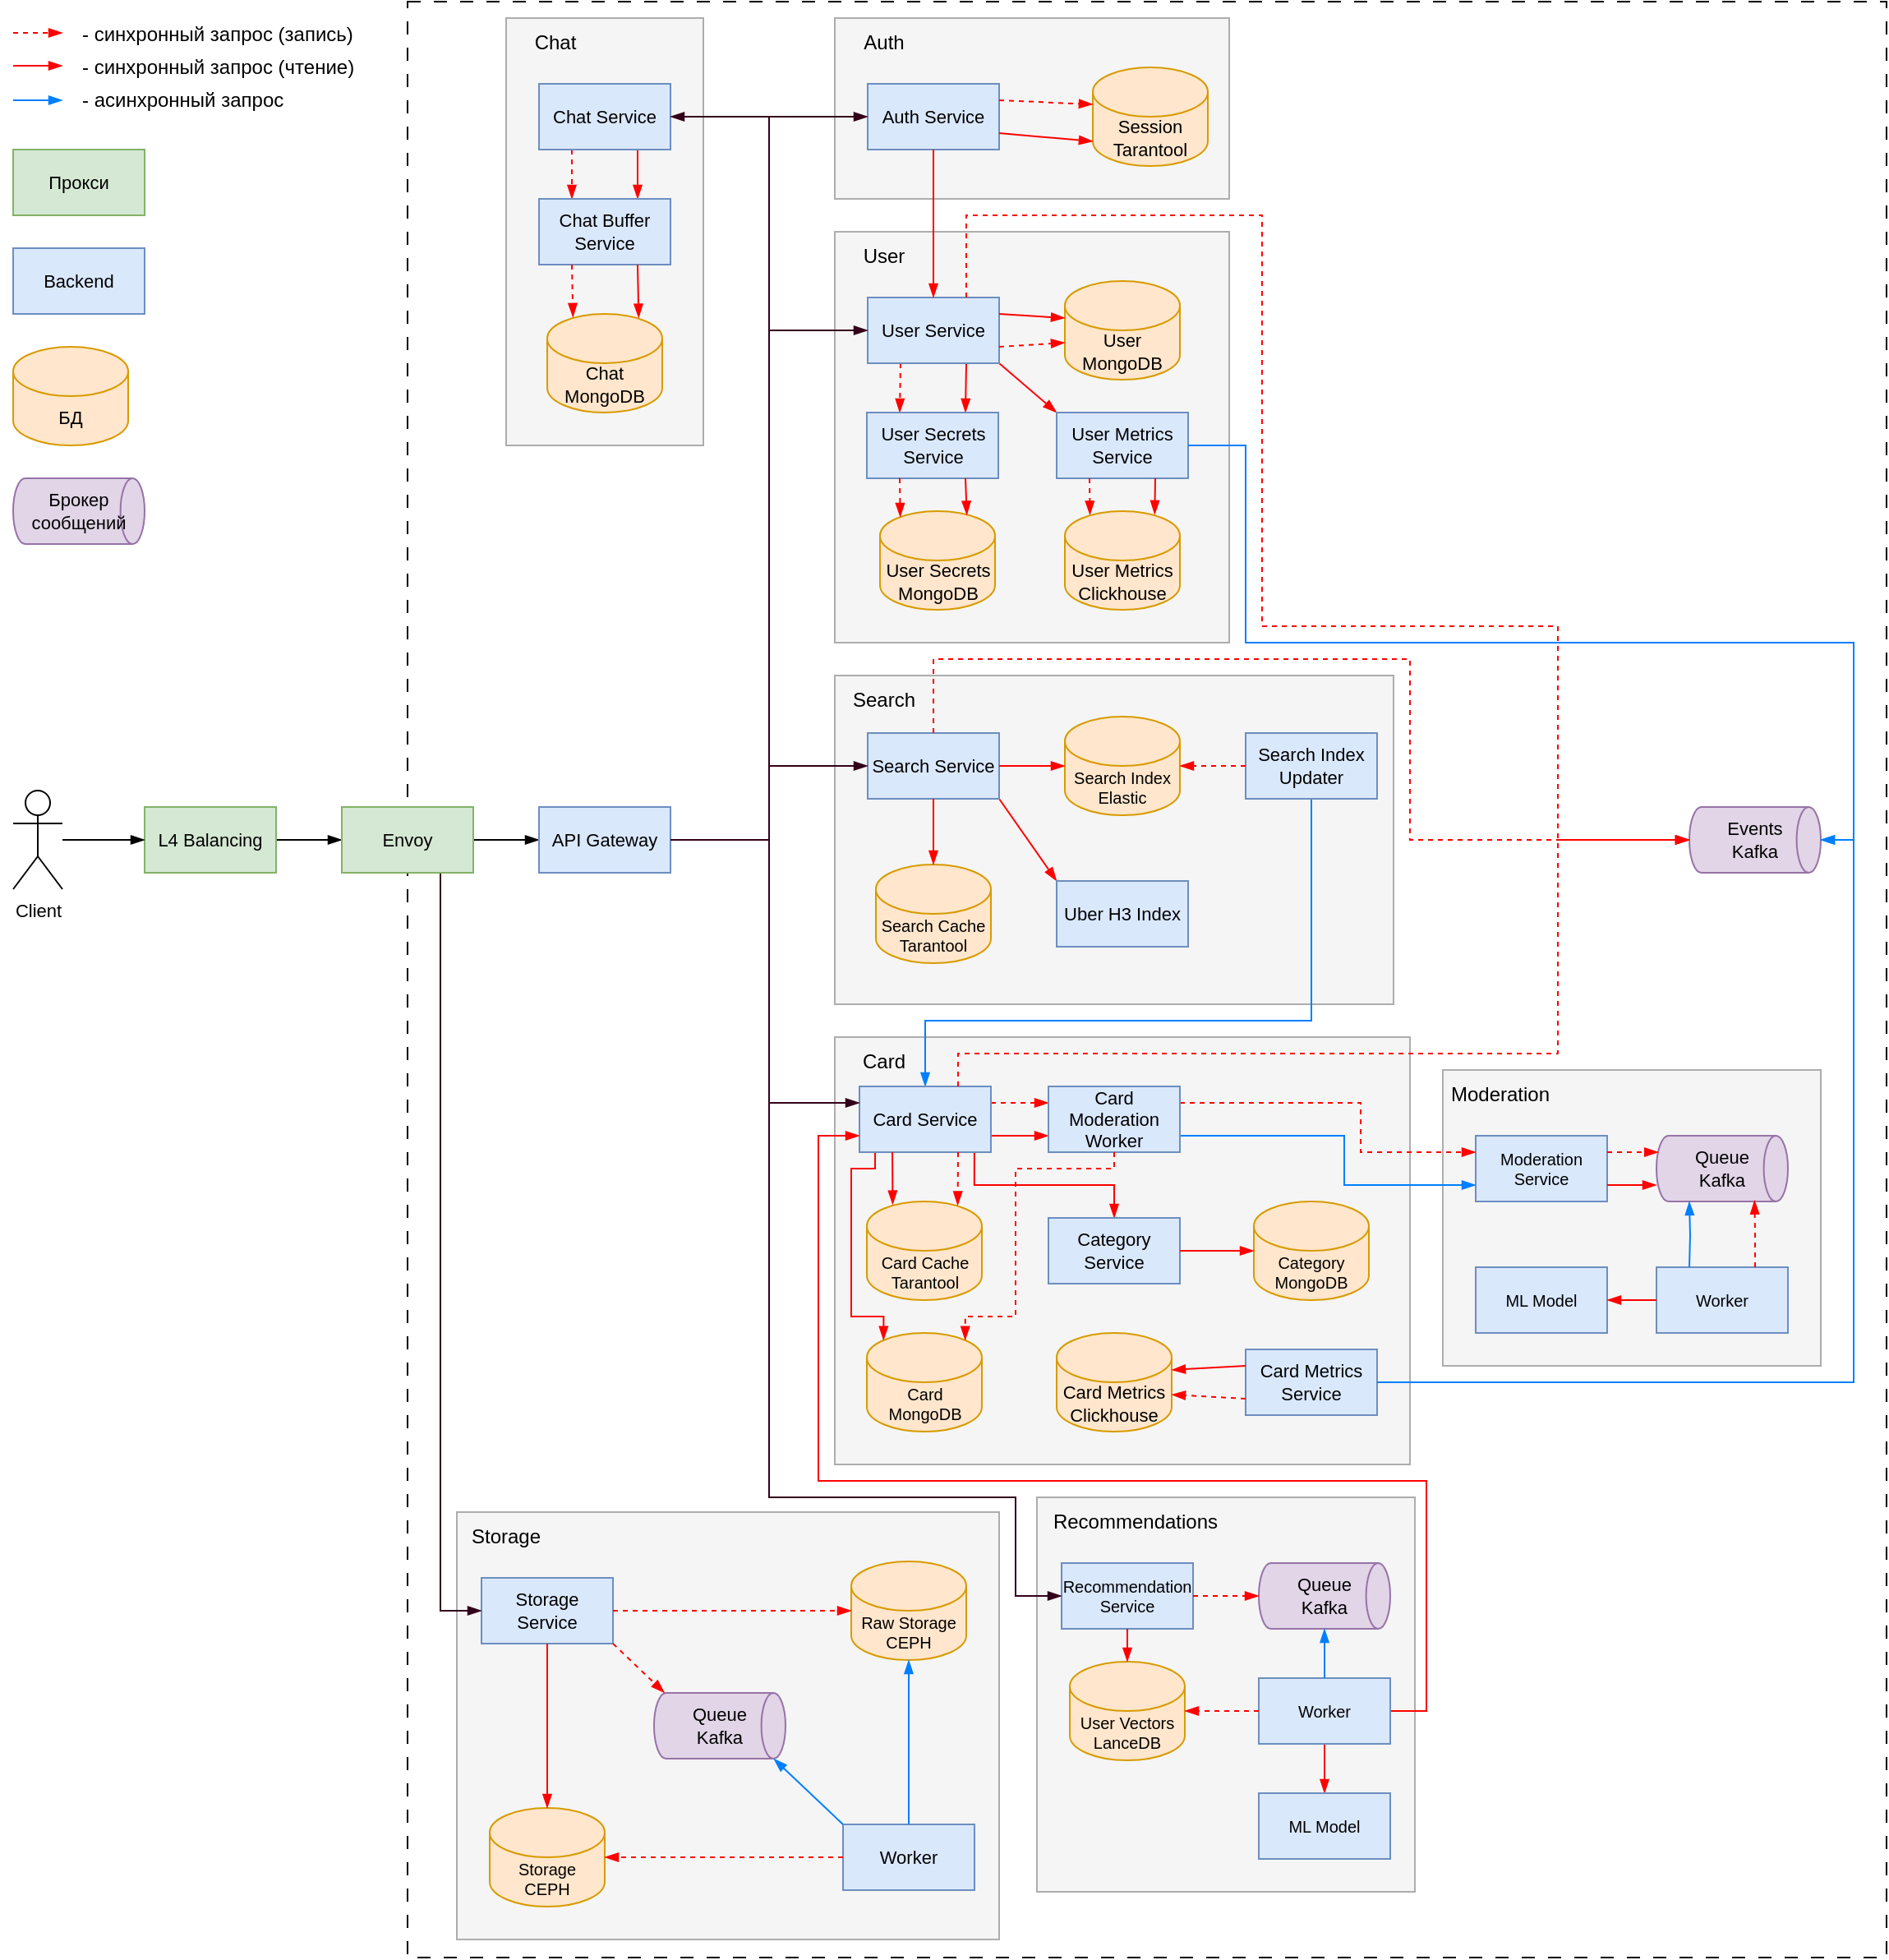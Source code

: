 <mxfile version="26.2.12">
  <diagram name="Page-1" id="VwNy3HDY6yALP9Ne_jM8">
    <mxGraphModel dx="2128" dy="1621" grid="0" gridSize="10" guides="1" tooltips="1" connect="1" arrows="1" fold="1" page="0" pageScale="1" pageWidth="827" pageHeight="1169" math="0" shadow="0">
      <root>
        <mxCell id="0" />
        <mxCell id="1" parent="0" />
        <mxCell id="bP8o2C8aqSpeo2GYNB18-254" value="" style="rounded=0;whiteSpace=wrap;html=1;fillColor=none;dashed=1;dashPattern=8 8;movable=0;resizable=0;rotatable=0;deletable=0;editable=0;locked=1;connectable=0;" vertex="1" parent="1">
          <mxGeometry x="340" y="-10" width="900" height="1190" as="geometry" />
        </mxCell>
        <mxCell id="bP8o2C8aqSpeo2GYNB18-12" style="edgeStyle=orthogonalEdgeStyle;rounded=0;orthogonalLoop=1;jettySize=auto;html=1;exitX=1;exitY=0.5;exitDx=0;exitDy=0;entryX=0;entryY=0.5;entryDx=0;entryDy=0;endArrow=blockThin;endFill=1;" edge="1" parent="1" source="bP8o2C8aqSpeo2GYNB18-3" target="bP8o2C8aqSpeo2GYNB18-4">
          <mxGeometry relative="1" as="geometry" />
        </mxCell>
        <mxCell id="bP8o2C8aqSpeo2GYNB18-3" value="L4 Balancing" style="rounded=0;whiteSpace=wrap;html=1;fillColor=#d5e8d4;strokeColor=#82b366;fontSize=11;" vertex="1" parent="1">
          <mxGeometry x="180" y="480" width="80" height="40" as="geometry" />
        </mxCell>
        <mxCell id="bP8o2C8aqSpeo2GYNB18-13" style="edgeStyle=orthogonalEdgeStyle;rounded=0;orthogonalLoop=1;jettySize=auto;html=1;exitX=1;exitY=0.5;exitDx=0;exitDy=0;entryX=0;entryY=0.5;entryDx=0;entryDy=0;endArrow=blockThin;endFill=1;" edge="1" parent="1" source="bP8o2C8aqSpeo2GYNB18-4" target="bP8o2C8aqSpeo2GYNB18-8">
          <mxGeometry relative="1" as="geometry" />
        </mxCell>
        <mxCell id="bP8o2C8aqSpeo2GYNB18-8" value="API Gateway" style="rounded=0;whiteSpace=wrap;html=1;fillColor=#dae8fc;strokeColor=#6c8ebf;fontSize=11;" vertex="1" parent="1">
          <mxGeometry x="420" y="480" width="80" height="40" as="geometry" />
        </mxCell>
        <mxCell id="bP8o2C8aqSpeo2GYNB18-10" value="" style="edgeStyle=orthogonalEdgeStyle;rounded=0;orthogonalLoop=1;jettySize=auto;html=1;endArrow=blockThin;endFill=1;" edge="1" parent="1" source="bP8o2C8aqSpeo2GYNB18-9" target="bP8o2C8aqSpeo2GYNB18-3">
          <mxGeometry relative="1" as="geometry" />
        </mxCell>
        <mxCell id="bP8o2C8aqSpeo2GYNB18-9" value="Client" style="shape=umlActor;verticalLabelPosition=bottom;verticalAlign=top;html=1;outlineConnect=0;fontSize=11;" vertex="1" parent="1">
          <mxGeometry x="100" y="470" width="30" height="60" as="geometry" />
        </mxCell>
        <mxCell id="bP8o2C8aqSpeo2GYNB18-19" value="Прокси" style="rounded=0;whiteSpace=wrap;html=1;fontSize=11;fillColor=#d5e8d4;strokeColor=#82b366;" vertex="1" parent="1">
          <mxGeometry x="100" y="80" width="80" height="40" as="geometry" />
        </mxCell>
        <mxCell id="bP8o2C8aqSpeo2GYNB18-20" value="Backend" style="rounded=0;whiteSpace=wrap;html=1;fontSize=11;fillColor=#dae8fc;strokeColor=#6c8ebf;" vertex="1" parent="1">
          <mxGeometry x="100" y="140" width="80" height="40" as="geometry" />
        </mxCell>
        <mxCell id="bP8o2C8aqSpeo2GYNB18-24" value="БД" style="shape=cylinder3;whiteSpace=wrap;html=1;boundedLbl=1;backgroundOutline=1;size=15;fillColor=#ffe6cc;strokeColor=#d79b00;fontSize=11;" vertex="1" parent="1">
          <mxGeometry x="100" y="200" width="70" height="60" as="geometry" />
        </mxCell>
        <mxCell id="bP8o2C8aqSpeo2GYNB18-26" value="Брокер сообщений" style="strokeWidth=1;html=1;shape=mxgraph.flowchart.direct_data;whiteSpace=wrap;fillColor=#e1d5e7;strokeColor=#9673a6;rotation=0;fontSize=11;" vertex="1" parent="1">
          <mxGeometry x="100" y="280" width="80" height="40" as="geometry" />
        </mxCell>
        <mxCell id="bP8o2C8aqSpeo2GYNB18-27" value="" style="endArrow=blockThin;html=1;rounded=0;strokeColor=#FF0000;endFill=1;" edge="1" parent="1">
          <mxGeometry width="50" height="50" relative="1" as="geometry">
            <mxPoint x="100" y="29" as="sourcePoint" />
            <mxPoint x="130" y="29" as="targetPoint" />
          </mxGeometry>
        </mxCell>
        <mxCell id="bP8o2C8aqSpeo2GYNB18-28" value="" style="endArrow=blockThin;html=1;rounded=0;strokeColor=#007FFF;endFill=1;" edge="1" parent="1">
          <mxGeometry width="50" height="50" relative="1" as="geometry">
            <mxPoint x="100" y="50" as="sourcePoint" />
            <mxPoint x="130" y="50" as="targetPoint" />
          </mxGeometry>
        </mxCell>
        <mxCell id="bP8o2C8aqSpeo2GYNB18-29" value="- синхронный запрос (чтение)" style="text;html=1;align=left;verticalAlign=middle;whiteSpace=wrap;rounded=0;" vertex="1" parent="1">
          <mxGeometry x="140" y="20" width="180" height="20" as="geometry" />
        </mxCell>
        <mxCell id="bP8o2C8aqSpeo2GYNB18-30" value="- асинхронный запрос" style="text;html=1;align=left;verticalAlign=middle;whiteSpace=wrap;rounded=0;" vertex="1" parent="1">
          <mxGeometry x="140" y="40" width="130" height="20" as="geometry" />
        </mxCell>
        <mxCell id="bP8o2C8aqSpeo2GYNB18-31" value="" style="rounded=0;whiteSpace=wrap;html=1;fillColor=#f5f5f5;strokeColor=#ADADAD;fontColor=#333333;" vertex="1" parent="1">
          <mxGeometry x="723" y="900" width="230" height="240" as="geometry" />
        </mxCell>
        <mxCell id="bP8o2C8aqSpeo2GYNB18-32" value="Recommendations" style="text;html=1;align=center;verticalAlign=middle;whiteSpace=wrap;rounded=0;" vertex="1" parent="1">
          <mxGeometry x="723" y="900" width="120" height="30" as="geometry" />
        </mxCell>
        <mxCell id="bP8o2C8aqSpeo2GYNB18-34" value="" style="rounded=0;whiteSpace=wrap;html=1;fillColor=#f5f5f5;strokeColor=#ADADAD;fontColor=#333333;" vertex="1" parent="1">
          <mxGeometry x="600" y="400" width="340" height="200" as="geometry" />
        </mxCell>
        <mxCell id="bP8o2C8aqSpeo2GYNB18-35" value="Search" style="text;html=1;align=center;verticalAlign=middle;whiteSpace=wrap;rounded=0;" vertex="1" parent="1">
          <mxGeometry x="600" y="400" width="60" height="30" as="geometry" />
        </mxCell>
        <mxCell id="bP8o2C8aqSpeo2GYNB18-36" value="" style="rounded=0;whiteSpace=wrap;html=1;fillColor=#f5f5f5;strokeColor=#ADADAD;fontColor=#333333;" vertex="1" parent="1">
          <mxGeometry x="600" width="240" height="110" as="geometry" />
        </mxCell>
        <mxCell id="bP8o2C8aqSpeo2GYNB18-37" value="Auth" style="text;html=1;align=center;verticalAlign=middle;whiteSpace=wrap;rounded=0;" vertex="1" parent="1">
          <mxGeometry x="600" width="60" height="30" as="geometry" />
        </mxCell>
        <mxCell id="bP8o2C8aqSpeo2GYNB18-40" value="" style="rounded=0;whiteSpace=wrap;html=1;fillColor=#f5f5f5;strokeColor=#ADADAD;fontColor=#333333;" vertex="1" parent="1">
          <mxGeometry x="370" y="909" width="330" height="260" as="geometry" />
        </mxCell>
        <mxCell id="bP8o2C8aqSpeo2GYNB18-41" value="Storage" style="text;html=1;align=center;verticalAlign=middle;whiteSpace=wrap;rounded=0;" vertex="1" parent="1">
          <mxGeometry x="370" y="909" width="60" height="30" as="geometry" />
        </mxCell>
        <mxCell id="bP8o2C8aqSpeo2GYNB18-42" value="" style="rounded=0;whiteSpace=wrap;html=1;fillColor=#f5f5f5;strokeColor=#ADADAD;fontColor=#333333;" vertex="1" parent="1">
          <mxGeometry x="600" y="620" width="350" height="260" as="geometry" />
        </mxCell>
        <mxCell id="bP8o2C8aqSpeo2GYNB18-43" value="Card" style="text;html=1;align=center;verticalAlign=middle;whiteSpace=wrap;rounded=0;" vertex="1" parent="1">
          <mxGeometry x="600" y="620" width="60" height="30" as="geometry" />
        </mxCell>
        <mxCell id="bP8o2C8aqSpeo2GYNB18-44" value="" style="endArrow=blockThin;html=1;rounded=0;strokeColor=#FF0000;endFill=1;dashed=1;" edge="1" parent="1">
          <mxGeometry width="50" height="50" relative="1" as="geometry">
            <mxPoint x="100" y="9" as="sourcePoint" />
            <mxPoint x="130" y="9" as="targetPoint" />
          </mxGeometry>
        </mxCell>
        <mxCell id="bP8o2C8aqSpeo2GYNB18-45" value="- синхронный запрос (запись)" style="text;html=1;align=left;verticalAlign=middle;whiteSpace=wrap;rounded=0;" vertex="1" parent="1">
          <mxGeometry x="140" width="180" height="20" as="geometry" />
        </mxCell>
        <mxCell id="bP8o2C8aqSpeo2GYNB18-46" value="Auth Service" style="rounded=0;whiteSpace=wrap;html=1;fillColor=#dae8fc;strokeColor=#6c8ebf;fontSize=11;" vertex="1" parent="1">
          <mxGeometry x="620" y="40" width="80" height="40" as="geometry" />
        </mxCell>
        <mxCell id="bP8o2C8aqSpeo2GYNB18-47" value="Session&lt;div&gt;Tarantool&lt;/div&gt;" style="shape=cylinder3;whiteSpace=wrap;html=1;boundedLbl=1;backgroundOutline=1;size=15;fillColor=#ffe6cc;strokeColor=#d79b00;fontSize=11;" vertex="1" parent="1">
          <mxGeometry x="757" y="30" width="70" height="60" as="geometry" />
        </mxCell>
        <mxCell id="bP8o2C8aqSpeo2GYNB18-49" value="" style="endArrow=blockThin;html=1;rounded=0;strokeColor=#FF0000;endFill=1;dashed=1;exitX=1;exitY=0.25;exitDx=0;exitDy=0;entryX=0;entryY=0;entryDx=0;entryDy=22.5;entryPerimeter=0;" edge="1" parent="1" source="bP8o2C8aqSpeo2GYNB18-46" target="bP8o2C8aqSpeo2GYNB18-47">
          <mxGeometry width="50" height="50" relative="1" as="geometry">
            <mxPoint x="730" y="100.5" as="sourcePoint" />
            <mxPoint x="770" y="99.5" as="targetPoint" />
          </mxGeometry>
        </mxCell>
        <mxCell id="bP8o2C8aqSpeo2GYNB18-51" value="" style="endArrow=blockThin;html=1;rounded=0;strokeColor=#FF0000;endFill=1;entryX=0;entryY=1;entryDx=0;entryDy=-15;entryPerimeter=0;exitX=1;exitY=0.75;exitDx=0;exitDy=0;" edge="1" parent="1" source="bP8o2C8aqSpeo2GYNB18-46" target="bP8o2C8aqSpeo2GYNB18-47">
          <mxGeometry width="50" height="50" relative="1" as="geometry">
            <mxPoint x="700" y="68" as="sourcePoint" />
            <mxPoint x="770" y="70" as="targetPoint" />
          </mxGeometry>
        </mxCell>
        <mxCell id="bP8o2C8aqSpeo2GYNB18-55" value="Events&lt;div&gt;Kafka&lt;/div&gt;" style="strokeWidth=1;html=1;shape=mxgraph.flowchart.direct_data;whiteSpace=wrap;fillColor=#e1d5e7;strokeColor=#9673a6;rotation=0;fontSize=11;" vertex="1" parent="1">
          <mxGeometry x="1120" y="480" width="80" height="40" as="geometry" />
        </mxCell>
        <mxCell id="bP8o2C8aqSpeo2GYNB18-60" value="&lt;div&gt;Search Index&lt;/div&gt;Elastic" style="shape=cylinder3;whiteSpace=wrap;html=1;boundedLbl=1;backgroundOutline=1;size=15;fillColor=#ffe6cc;strokeColor=#d79b00;fontSize=10;" vertex="1" parent="1">
          <mxGeometry x="740" y="425" width="70" height="60" as="geometry" />
        </mxCell>
        <mxCell id="bP8o2C8aqSpeo2GYNB18-105" style="rounded=0;orthogonalLoop=1;jettySize=auto;html=1;exitX=1;exitY=1;exitDx=0;exitDy=0;entryX=0;entryY=0;entryDx=0;entryDy=0;endArrow=blockThin;endFill=1;strokeColor=#FF0000;" edge="1" parent="1" source="bP8o2C8aqSpeo2GYNB18-61" target="bP8o2C8aqSpeo2GYNB18-104">
          <mxGeometry relative="1" as="geometry" />
        </mxCell>
        <mxCell id="bP8o2C8aqSpeo2GYNB18-61" value="Search Service" style="rounded=0;whiteSpace=wrap;html=1;fillColor=#dae8fc;strokeColor=#6c8ebf;fontSize=11;glass=0;shadow=0;" vertex="1" parent="1">
          <mxGeometry x="620" y="435" width="80" height="40" as="geometry" />
        </mxCell>
        <mxCell id="bP8o2C8aqSpeo2GYNB18-77" value="Storage Service" style="rounded=0;whiteSpace=wrap;html=1;fontSize=11;fillColor=#dae8fc;strokeColor=#6c8ebf;" vertex="1" parent="1">
          <mxGeometry x="385" y="949" width="80" height="40" as="geometry" />
        </mxCell>
        <mxCell id="bP8o2C8aqSpeo2GYNB18-79" value="&lt;div&gt;Storage&lt;/div&gt;&lt;div&gt;CEPH&lt;/div&gt;" style="shape=cylinder3;whiteSpace=wrap;html=1;boundedLbl=1;backgroundOutline=1;size=15;fillColor=#ffe6cc;strokeColor=#d79b00;fontSize=10;" vertex="1" parent="1">
          <mxGeometry x="390" y="1089" width="70" height="60" as="geometry" />
        </mxCell>
        <mxCell id="bP8o2C8aqSpeo2GYNB18-80" value="Worker" style="rounded=0;whiteSpace=wrap;html=1;fontSize=11;fillColor=#dae8fc;strokeColor=#6c8ebf;" vertex="1" parent="1">
          <mxGeometry x="605" y="1099" width="80" height="40" as="geometry" />
        </mxCell>
        <mxCell id="bP8o2C8aqSpeo2GYNB18-81" value="&lt;div&gt;Raw&amp;nbsp;&lt;span style=&quot;background-color: transparent; color: light-dark(rgb(0, 0, 0), rgb(255, 255, 255));&quot;&gt;Storage&lt;/span&gt;&lt;/div&gt;&lt;div&gt;CEPH&lt;/div&gt;" style="shape=cylinder3;whiteSpace=wrap;html=1;boundedLbl=1;backgroundOutline=1;size=15;fillColor=#ffe6cc;strokeColor=#d79b00;fontSize=10;" vertex="1" parent="1">
          <mxGeometry x="610" y="939" width="70" height="60" as="geometry" />
        </mxCell>
        <mxCell id="bP8o2C8aqSpeo2GYNB18-82" value="Queue&lt;div&gt;Kafka&lt;/div&gt;" style="strokeWidth=1;html=1;shape=mxgraph.flowchart.direct_data;whiteSpace=wrap;fillColor=#e1d5e7;strokeColor=#9673a6;rotation=0;fontSize=11;" vertex="1" parent="1">
          <mxGeometry x="490" y="1019" width="80" height="40" as="geometry" />
        </mxCell>
        <mxCell id="bP8o2C8aqSpeo2GYNB18-83" value="" style="endArrow=blockThin;html=1;rounded=0;strokeColor=#FF0000;endFill=1;dashed=1;exitX=1;exitY=0.5;exitDx=0;exitDy=0;entryX=0;entryY=0.5;entryDx=0;entryDy=0;entryPerimeter=0;" edge="1" parent="1" source="bP8o2C8aqSpeo2GYNB18-77" target="bP8o2C8aqSpeo2GYNB18-81">
          <mxGeometry width="50" height="50" relative="1" as="geometry">
            <mxPoint x="460" y="774" as="sourcePoint" />
            <mxPoint x="465" y="808" as="targetPoint" />
          </mxGeometry>
        </mxCell>
        <mxCell id="bP8o2C8aqSpeo2GYNB18-84" value="" style="endArrow=blockThin;html=1;rounded=0;strokeColor=#FF0000;endFill=1;entryX=0.5;entryY=0;entryDx=0;entryDy=0;entryPerimeter=0;exitX=0.5;exitY=1;exitDx=0;exitDy=0;" edge="1" parent="1" source="bP8o2C8aqSpeo2GYNB18-77" target="bP8o2C8aqSpeo2GYNB18-79">
          <mxGeometry width="50" height="50" relative="1" as="geometry">
            <mxPoint x="420" y="774" as="sourcePoint" />
            <mxPoint x="415" y="808" as="targetPoint" />
          </mxGeometry>
        </mxCell>
        <mxCell id="bP8o2C8aqSpeo2GYNB18-89" value="" style="endArrow=blockThin;html=1;rounded=0;strokeColor=#FF0000;endFill=1;dashed=1;exitX=1;exitY=1;exitDx=0;exitDy=0;entryX=0.08;entryY=0;entryDx=0;entryDy=0;entryPerimeter=0;" edge="1" parent="1" source="bP8o2C8aqSpeo2GYNB18-77" target="bP8o2C8aqSpeo2GYNB18-82">
          <mxGeometry width="50" height="50" relative="1" as="geometry">
            <mxPoint x="475" y="979" as="sourcePoint" />
            <mxPoint x="532" y="979" as="targetPoint" />
          </mxGeometry>
        </mxCell>
        <mxCell id="bP8o2C8aqSpeo2GYNB18-92" style="edgeStyle=orthogonalEdgeStyle;rounded=0;orthogonalLoop=1;jettySize=auto;html=1;exitX=0.5;exitY=0;exitDx=0;exitDy=0;entryX=0.5;entryY=1;entryDx=0;entryDy=0;entryPerimeter=0;strokeColor=#007FFF;endArrow=blockThin;endFill=1;" edge="1" parent="1" source="bP8o2C8aqSpeo2GYNB18-80" target="bP8o2C8aqSpeo2GYNB18-81">
          <mxGeometry relative="1" as="geometry" />
        </mxCell>
        <mxCell id="bP8o2C8aqSpeo2GYNB18-93" style="rounded=0;orthogonalLoop=1;jettySize=auto;html=1;exitX=0;exitY=0;exitDx=0;exitDy=0;entryX=0.91;entryY=1;entryDx=0;entryDy=0;entryPerimeter=0;strokeColor=#007FFF;endArrow=blockThin;endFill=1;" edge="1" parent="1" source="bP8o2C8aqSpeo2GYNB18-80" target="bP8o2C8aqSpeo2GYNB18-82">
          <mxGeometry relative="1" as="geometry" />
        </mxCell>
        <mxCell id="bP8o2C8aqSpeo2GYNB18-94" style="edgeStyle=orthogonalEdgeStyle;rounded=0;orthogonalLoop=1;jettySize=auto;html=1;exitX=0;exitY=0.5;exitDx=0;exitDy=0;entryX=1;entryY=0.5;entryDx=0;entryDy=0;entryPerimeter=0;strokeColor=#FF0000;endArrow=blockThin;endFill=1;dashed=1;" edge="1" parent="1" source="bP8o2C8aqSpeo2GYNB18-80" target="bP8o2C8aqSpeo2GYNB18-79">
          <mxGeometry relative="1" as="geometry" />
        </mxCell>
        <mxCell id="bP8o2C8aqSpeo2GYNB18-95" value="&lt;div&gt;Search Cache&lt;/div&gt;&lt;div&gt;Tarantool&lt;/div&gt;" style="shape=cylinder3;whiteSpace=wrap;html=1;boundedLbl=1;backgroundOutline=1;size=15;fillColor=#ffe6cc;strokeColor=#d79b00;fontSize=10;" vertex="1" parent="1">
          <mxGeometry x="625" y="515" width="70" height="60" as="geometry" />
        </mxCell>
        <mxCell id="bP8o2C8aqSpeo2GYNB18-102" style="edgeStyle=orthogonalEdgeStyle;rounded=0;orthogonalLoop=1;jettySize=auto;html=1;exitX=0.5;exitY=1;exitDx=0;exitDy=0;entryX=0.5;entryY=0;entryDx=0;entryDy=0;strokeColor=#007FFF;endArrow=blockThin;endFill=1;flowAnimation=0;" edge="1" parent="1" source="bP8o2C8aqSpeo2GYNB18-96" target="bP8o2C8aqSpeo2GYNB18-101">
          <mxGeometry relative="1" as="geometry">
            <Array as="points">
              <mxPoint x="890" y="610" />
              <mxPoint x="655" y="610" />
            </Array>
          </mxGeometry>
        </mxCell>
        <mxCell id="bP8o2C8aqSpeo2GYNB18-96" value="Search&amp;nbsp;&lt;span style=&quot;background-color: transparent; color: light-dark(rgb(0, 0, 0), rgb(255, 255, 255));&quot;&gt;Index Updater&lt;/span&gt;" style="rounded=0;whiteSpace=wrap;html=1;fillColor=#dae8fc;strokeColor=#6c8ebf;fontSize=11;" vertex="1" parent="1">
          <mxGeometry x="850" y="435" width="80" height="40" as="geometry" />
        </mxCell>
        <mxCell id="bP8o2C8aqSpeo2GYNB18-98" value="" style="endArrow=blockThin;html=1;rounded=0;strokeColor=#FF0000;endFill=1;exitX=1;exitY=0.5;exitDx=0;exitDy=0;entryX=0;entryY=0.5;entryDx=0;entryDy=0;entryPerimeter=0;" edge="1" parent="1" source="bP8o2C8aqSpeo2GYNB18-61" target="bP8o2C8aqSpeo2GYNB18-60">
          <mxGeometry width="50" height="50" relative="1" as="geometry">
            <mxPoint x="710" y="260" as="sourcePoint" />
            <mxPoint x="750" y="259" as="targetPoint" />
          </mxGeometry>
        </mxCell>
        <mxCell id="bP8o2C8aqSpeo2GYNB18-99" value="" style="endArrow=blockThin;html=1;rounded=0;strokeColor=#FF0000;endFill=1;dashed=1;entryX=1;entryY=0.5;entryDx=0;entryDy=0;exitX=0;exitY=0.5;exitDx=0;exitDy=0;entryPerimeter=0;flowAnimation=0;shadow=0;" edge="1" parent="1" source="bP8o2C8aqSpeo2GYNB18-96" target="bP8o2C8aqSpeo2GYNB18-60">
          <mxGeometry width="50" height="50" relative="1" as="geometry">
            <mxPoint x="810" y="269" as="sourcePoint" />
            <mxPoint x="810" y="300" as="targetPoint" />
          </mxGeometry>
        </mxCell>
        <mxCell id="bP8o2C8aqSpeo2GYNB18-100" value="" style="endArrow=blockThin;html=1;rounded=0;strokeColor=#FF0000;endFill=1;exitX=0.5;exitY=1;exitDx=0;exitDy=0;entryX=0.5;entryY=0;entryDx=0;entryDy=0;entryPerimeter=0;" edge="1" parent="1" source="bP8o2C8aqSpeo2GYNB18-61" target="bP8o2C8aqSpeo2GYNB18-95">
          <mxGeometry width="50" height="50" relative="1" as="geometry">
            <mxPoint x="710" y="260" as="sourcePoint" />
            <mxPoint x="750" y="259" as="targetPoint" />
          </mxGeometry>
        </mxCell>
        <mxCell id="bP8o2C8aqSpeo2GYNB18-238" style="edgeStyle=orthogonalEdgeStyle;rounded=0;orthogonalLoop=1;jettySize=auto;html=1;exitX=0.874;exitY=1.01;exitDx=0;exitDy=0;entryX=0.5;entryY=0;entryDx=0;entryDy=0;endArrow=blockThin;endFill=1;strokeColor=#FF0000;exitPerimeter=0;" edge="1" parent="1" source="bP8o2C8aqSpeo2GYNB18-101" target="bP8o2C8aqSpeo2GYNB18-229">
          <mxGeometry relative="1" as="geometry">
            <Array as="points">
              <mxPoint x="685" y="710" />
              <mxPoint x="770" y="710" />
            </Array>
          </mxGeometry>
        </mxCell>
        <mxCell id="bP8o2C8aqSpeo2GYNB18-252" style="edgeStyle=orthogonalEdgeStyle;rounded=0;orthogonalLoop=1;jettySize=auto;html=1;exitX=1;exitY=0.75;exitDx=0;exitDy=0;entryX=0;entryY=0.75;entryDx=0;entryDy=0;endArrow=blockThin;endFill=1;strokeColor=#FF0000;" edge="1" parent="1" source="bP8o2C8aqSpeo2GYNB18-101" target="bP8o2C8aqSpeo2GYNB18-134">
          <mxGeometry relative="1" as="geometry" />
        </mxCell>
        <mxCell id="bP8o2C8aqSpeo2GYNB18-253" style="edgeStyle=orthogonalEdgeStyle;rounded=0;orthogonalLoop=1;jettySize=auto;html=1;exitX=1;exitY=0.25;exitDx=0;exitDy=0;entryX=0;entryY=0.25;entryDx=0;entryDy=0;endArrow=blockThin;endFill=1;strokeColor=#FF0000;dashed=1;" edge="1" parent="1" source="bP8o2C8aqSpeo2GYNB18-101" target="bP8o2C8aqSpeo2GYNB18-134">
          <mxGeometry relative="1" as="geometry" />
        </mxCell>
        <mxCell id="bP8o2C8aqSpeo2GYNB18-101" value="Card Service" style="rounded=0;whiteSpace=wrap;html=1;fillColor=#dae8fc;strokeColor=#6c8ebf;fontSize=11;" vertex="1" parent="1">
          <mxGeometry x="615" y="650" width="80" height="40" as="geometry" />
        </mxCell>
        <mxCell id="bP8o2C8aqSpeo2GYNB18-104" value="Uber H3 Index" style="rounded=0;whiteSpace=wrap;html=1;fillColor=#dae8fc;strokeColor=#6c8ebf;fontSize=11;" vertex="1" parent="1">
          <mxGeometry x="735" y="525" width="80" height="40" as="geometry" />
        </mxCell>
        <mxCell id="bP8o2C8aqSpeo2GYNB18-106" value="&lt;div&gt;Card&lt;/div&gt;&lt;div&gt;MongoDB&lt;/div&gt;" style="shape=cylinder3;whiteSpace=wrap;html=1;boundedLbl=1;backgroundOutline=1;size=15;fillColor=#ffe6cc;strokeColor=#d79b00;fontSize=10;" vertex="1" parent="1">
          <mxGeometry x="619.5" y="800" width="70" height="60" as="geometry" />
        </mxCell>
        <mxCell id="bP8o2C8aqSpeo2GYNB18-108" value="&lt;div&gt;Card Cache&lt;/div&gt;&lt;div&gt;Tarantool&lt;/div&gt;" style="shape=cylinder3;whiteSpace=wrap;html=1;boundedLbl=1;backgroundOutline=1;size=15;fillColor=#ffe6cc;strokeColor=#d79b00;fontSize=10;" vertex="1" parent="1">
          <mxGeometry x="619.5" y="720" width="70" height="60" as="geometry" />
        </mxCell>
        <mxCell id="bP8o2C8aqSpeo2GYNB18-115" value="" style="rounded=0;whiteSpace=wrap;html=1;fillColor=#f5f5f5;strokeColor=#ADADAD;fontColor=#333333;" vertex="1" parent="1">
          <mxGeometry x="970" y="640" width="230" height="180" as="geometry" />
        </mxCell>
        <mxCell id="bP8o2C8aqSpeo2GYNB18-116" value="Moderation" style="text;html=1;align=center;verticalAlign=middle;whiteSpace=wrap;rounded=0;" vertex="1" parent="1">
          <mxGeometry x="970" y="640" width="70" height="30" as="geometry" />
        </mxCell>
        <mxCell id="bP8o2C8aqSpeo2GYNB18-117" value="Moderation Service" style="rounded=0;whiteSpace=wrap;html=1;fillColor=#dae8fc;strokeColor=#6c8ebf;fontSize=10;" vertex="1" parent="1">
          <mxGeometry x="990" y="680" width="80" height="40" as="geometry" />
        </mxCell>
        <mxCell id="bP8o2C8aqSpeo2GYNB18-124" value="Queue&lt;div&gt;Kafka&lt;/div&gt;" style="strokeWidth=1;html=1;shape=mxgraph.flowchart.direct_data;whiteSpace=wrap;fillColor=#e1d5e7;strokeColor=#9673a6;rotation=0;fontSize=11;" vertex="1" parent="1">
          <mxGeometry x="1100" y="680" width="80" height="40" as="geometry" />
        </mxCell>
        <mxCell id="bP8o2C8aqSpeo2GYNB18-125" style="edgeStyle=orthogonalEdgeStyle;rounded=0;orthogonalLoop=1;jettySize=auto;html=1;exitX=1;exitY=0.25;exitDx=0;exitDy=0;endArrow=blockThin;endFill=1;strokeColor=#FF0000;dashed=1;entryX=0.014;entryY=0.229;entryDx=0;entryDy=0;entryPerimeter=0;" edge="1" parent="1" source="bP8o2C8aqSpeo2GYNB18-117" target="bP8o2C8aqSpeo2GYNB18-124">
          <mxGeometry relative="1" as="geometry">
            <mxPoint x="1100" y="691" as="targetPoint" />
            <Array as="points" />
          </mxGeometry>
        </mxCell>
        <mxCell id="bP8o2C8aqSpeo2GYNB18-126" value="Worker" style="rounded=0;whiteSpace=wrap;html=1;fillColor=#dae8fc;strokeColor=#6c8ebf;fontSize=10;" vertex="1" parent="1">
          <mxGeometry x="1100" y="760" width="80" height="40" as="geometry" />
        </mxCell>
        <mxCell id="bP8o2C8aqSpeo2GYNB18-127" style="edgeStyle=orthogonalEdgeStyle;rounded=0;orthogonalLoop=1;jettySize=auto;html=1;exitX=0.5;exitY=0;exitDx=0;exitDy=0;entryX=0.5;entryY=1;entryDx=0;entryDy=0;entryPerimeter=0;strokeColor=#007FFF;endArrow=blockThin;endFill=1;" edge="1" parent="1">
          <mxGeometry relative="1" as="geometry">
            <mxPoint x="1120" y="760" as="sourcePoint" />
            <mxPoint x="1120" y="720" as="targetPoint" />
          </mxGeometry>
        </mxCell>
        <mxCell id="bP8o2C8aqSpeo2GYNB18-129" value="ML Model" style="rounded=0;whiteSpace=wrap;html=1;fillColor=#dae8fc;strokeColor=#6c8ebf;fontSize=10;" vertex="1" parent="1">
          <mxGeometry x="990" y="760" width="80" height="40" as="geometry" />
        </mxCell>
        <mxCell id="bP8o2C8aqSpeo2GYNB18-131" style="edgeStyle=orthogonalEdgeStyle;rounded=0;orthogonalLoop=1;jettySize=auto;html=1;exitX=1;exitY=0.75;exitDx=0;exitDy=0;endArrow=blockThin;endFill=1;strokeColor=#FF0000;" edge="1" parent="1" source="bP8o2C8aqSpeo2GYNB18-117">
          <mxGeometry relative="1" as="geometry">
            <mxPoint x="1070" y="739.5" as="sourcePoint" />
            <mxPoint x="1100" y="710" as="targetPoint" />
          </mxGeometry>
        </mxCell>
        <mxCell id="bP8o2C8aqSpeo2GYNB18-132" style="edgeStyle=orthogonalEdgeStyle;rounded=0;orthogonalLoop=1;jettySize=auto;html=1;exitX=0.75;exitY=0;exitDx=0;exitDy=0;endArrow=blockThin;endFill=1;strokeColor=#FF0000;dashed=1;entryX=0.746;entryY=0.983;entryDx=0;entryDy=0;entryPerimeter=0;" edge="1" parent="1" source="bP8o2C8aqSpeo2GYNB18-126" target="bP8o2C8aqSpeo2GYNB18-124">
          <mxGeometry relative="1" as="geometry">
            <mxPoint x="1080" y="700" as="sourcePoint" />
            <mxPoint x="1110" y="700" as="targetPoint" />
            <Array as="points" />
          </mxGeometry>
        </mxCell>
        <mxCell id="bP8o2C8aqSpeo2GYNB18-133" style="edgeStyle=orthogonalEdgeStyle;rounded=0;orthogonalLoop=1;jettySize=auto;html=1;exitX=0;exitY=0.5;exitDx=0;exitDy=0;endArrow=blockThin;endFill=1;strokeColor=#FF0000;entryX=1;entryY=0.5;entryDx=0;entryDy=0;" edge="1" parent="1" source="bP8o2C8aqSpeo2GYNB18-126" target="bP8o2C8aqSpeo2GYNB18-129">
          <mxGeometry relative="1" as="geometry">
            <mxPoint x="1080" y="720" as="sourcePoint" />
            <mxPoint x="1110" y="720" as="targetPoint" />
          </mxGeometry>
        </mxCell>
        <mxCell id="bP8o2C8aqSpeo2GYNB18-244" style="edgeStyle=orthogonalEdgeStyle;rounded=0;orthogonalLoop=1;jettySize=auto;html=1;exitX=1;exitY=0.25;exitDx=0;exitDy=0;entryX=0;entryY=0.25;entryDx=0;entryDy=0;strokeColor=#FF0000;endArrow=blockThin;endFill=1;dashed=1;" edge="1" parent="1" source="bP8o2C8aqSpeo2GYNB18-134" target="bP8o2C8aqSpeo2GYNB18-117">
          <mxGeometry relative="1" as="geometry">
            <Array as="points">
              <mxPoint x="920" y="660" />
              <mxPoint x="920" y="690" />
            </Array>
          </mxGeometry>
        </mxCell>
        <mxCell id="bP8o2C8aqSpeo2GYNB18-245" style="edgeStyle=orthogonalEdgeStyle;rounded=0;orthogonalLoop=1;jettySize=auto;html=1;exitX=1;exitY=0.75;exitDx=0;exitDy=0;entryX=0;entryY=0.75;entryDx=0;entryDy=0;strokeColor=#007FFF;endArrow=blockThin;endFill=1;" edge="1" parent="1" source="bP8o2C8aqSpeo2GYNB18-134" target="bP8o2C8aqSpeo2GYNB18-117">
          <mxGeometry relative="1" as="geometry">
            <Array as="points">
              <mxPoint x="910" y="680" />
              <mxPoint x="910" y="710" />
            </Array>
          </mxGeometry>
        </mxCell>
        <mxCell id="bP8o2C8aqSpeo2GYNB18-134" value="Card Moderation Worker" style="rounded=0;whiteSpace=wrap;html=1;fillColor=#dae8fc;strokeColor=#6c8ebf;fontSize=11;" vertex="1" parent="1">
          <mxGeometry x="730" y="650" width="80" height="40" as="geometry" />
        </mxCell>
        <mxCell id="bP8o2C8aqSpeo2GYNB18-154" value="Card Metrics Service" style="rounded=0;whiteSpace=wrap;html=1;fillColor=#dae8fc;strokeColor=#6c8ebf;fontSize=11;" vertex="1" parent="1">
          <mxGeometry x="850" y="810" width="80" height="40" as="geometry" />
        </mxCell>
        <mxCell id="bP8o2C8aqSpeo2GYNB18-155" value="Card Metrics&lt;div&gt;Clickhouse&lt;/div&gt;" style="shape=cylinder3;whiteSpace=wrap;html=1;boundedLbl=1;backgroundOutline=1;size=15;fillColor=#ffe6cc;strokeColor=#d79b00;fontSize=11;" vertex="1" parent="1">
          <mxGeometry x="735" y="800" width="70" height="60" as="geometry" />
        </mxCell>
        <mxCell id="bP8o2C8aqSpeo2GYNB18-161" value="Recommendation Service" style="rounded=0;whiteSpace=wrap;html=1;fillColor=#dae8fc;strokeColor=#6c8ebf;fontSize=10;" vertex="1" parent="1">
          <mxGeometry x="738" y="940" width="80" height="40" as="geometry" />
        </mxCell>
        <mxCell id="bP8o2C8aqSpeo2GYNB18-162" value="Queue&lt;div&gt;Kafka&lt;/div&gt;" style="strokeWidth=1;html=1;shape=mxgraph.flowchart.direct_data;whiteSpace=wrap;fillColor=#e1d5e7;strokeColor=#9673a6;rotation=0;fontSize=11;" vertex="1" parent="1">
          <mxGeometry x="858" y="940" width="80" height="40" as="geometry" />
        </mxCell>
        <mxCell id="bP8o2C8aqSpeo2GYNB18-169" style="edgeStyle=orthogonalEdgeStyle;rounded=0;orthogonalLoop=1;jettySize=auto;html=1;exitX=0.5;exitY=1;exitDx=0;exitDy=0;entryX=0.5;entryY=0;entryDx=0;entryDy=0;strokeColor=#FF0000;endArrow=blockThin;endFill=1;" edge="1" parent="1" source="bP8o2C8aqSpeo2GYNB18-163" target="bP8o2C8aqSpeo2GYNB18-164">
          <mxGeometry relative="1" as="geometry" />
        </mxCell>
        <mxCell id="bP8o2C8aqSpeo2GYNB18-172" style="edgeStyle=orthogonalEdgeStyle;rounded=0;orthogonalLoop=1;jettySize=auto;html=1;exitX=1;exitY=0.5;exitDx=0;exitDy=0;entryX=0;entryY=0.75;entryDx=0;entryDy=0;strokeColor=#FF0000;endArrow=blockThin;endFill=1;" edge="1" parent="1" source="bP8o2C8aqSpeo2GYNB18-163" target="bP8o2C8aqSpeo2GYNB18-101">
          <mxGeometry relative="1" as="geometry">
            <Array as="points">
              <mxPoint x="960" y="1030" />
              <mxPoint x="960" y="890" />
              <mxPoint x="590" y="890" />
              <mxPoint x="590" y="680" />
            </Array>
          </mxGeometry>
        </mxCell>
        <mxCell id="bP8o2C8aqSpeo2GYNB18-163" value="Worker" style="rounded=0;whiteSpace=wrap;html=1;fillColor=#dae8fc;strokeColor=#6c8ebf;fontSize=10;" vertex="1" parent="1">
          <mxGeometry x="858" y="1010" width="80" height="40" as="geometry" />
        </mxCell>
        <mxCell id="bP8o2C8aqSpeo2GYNB18-164" value="ML Model" style="rounded=0;whiteSpace=wrap;html=1;fillColor=#dae8fc;strokeColor=#6c8ebf;fontSize=10;" vertex="1" parent="1">
          <mxGeometry x="858" y="1080" width="80" height="40" as="geometry" />
        </mxCell>
        <mxCell id="bP8o2C8aqSpeo2GYNB18-165" value="User Vectors&lt;div&gt;LanceDB&lt;/div&gt;" style="shape=cylinder3;whiteSpace=wrap;html=1;boundedLbl=1;backgroundOutline=1;size=15;fillColor=#ffe6cc;strokeColor=#d79b00;fontSize=10;" vertex="1" parent="1">
          <mxGeometry x="743" y="1000" width="70" height="60" as="geometry" />
        </mxCell>
        <mxCell id="bP8o2C8aqSpeo2GYNB18-167" style="rounded=0;orthogonalLoop=1;jettySize=auto;html=1;exitX=0.5;exitY=0;exitDx=0;exitDy=0;entryX=0.5;entryY=1;entryDx=0;entryDy=0;entryPerimeter=0;strokeColor=#007FFF;endArrow=blockThin;endFill=1;" edge="1" parent="1" source="bP8o2C8aqSpeo2GYNB18-163" target="bP8o2C8aqSpeo2GYNB18-162">
          <mxGeometry relative="1" as="geometry" />
        </mxCell>
        <mxCell id="bP8o2C8aqSpeo2GYNB18-168" style="edgeStyle=orthogonalEdgeStyle;rounded=0;orthogonalLoop=1;jettySize=auto;html=1;exitX=1;exitY=0.5;exitDx=0;exitDy=0;entryX=0;entryY=0.5;entryDx=0;entryDy=0;entryPerimeter=0;endArrow=blockThin;endFill=1;strokeColor=#FF0000;dashed=1;" edge="1" parent="1" source="bP8o2C8aqSpeo2GYNB18-161" target="bP8o2C8aqSpeo2GYNB18-162">
          <mxGeometry relative="1" as="geometry" />
        </mxCell>
        <mxCell id="bP8o2C8aqSpeo2GYNB18-170" style="edgeStyle=orthogonalEdgeStyle;rounded=0;orthogonalLoop=1;jettySize=auto;html=1;exitX=0;exitY=0.5;exitDx=0;exitDy=0;entryX=1;entryY=0.5;entryDx=0;entryDy=0;entryPerimeter=0;endArrow=blockThin;endFill=1;dashed=1;strokeColor=#FF0000;" edge="1" parent="1" source="bP8o2C8aqSpeo2GYNB18-163" target="bP8o2C8aqSpeo2GYNB18-165">
          <mxGeometry relative="1" as="geometry" />
        </mxCell>
        <mxCell id="bP8o2C8aqSpeo2GYNB18-171" style="edgeStyle=orthogonalEdgeStyle;rounded=0;orthogonalLoop=1;jettySize=auto;html=1;exitX=0.5;exitY=1;exitDx=0;exitDy=0;entryX=0.5;entryY=0;entryDx=0;entryDy=0;entryPerimeter=0;endArrow=blockThin;endFill=1;strokeColor=#FF0000;" edge="1" parent="1" source="bP8o2C8aqSpeo2GYNB18-161" target="bP8o2C8aqSpeo2GYNB18-165">
          <mxGeometry relative="1" as="geometry" />
        </mxCell>
        <mxCell id="bP8o2C8aqSpeo2GYNB18-190" value="" style="rounded=0;whiteSpace=wrap;html=1;fillColor=#f5f5f5;strokeColor=#ADADAD;fontColor=#333333;" vertex="1" parent="1">
          <mxGeometry x="600" y="130" width="240" height="250" as="geometry" />
        </mxCell>
        <mxCell id="bP8o2C8aqSpeo2GYNB18-191" value="User" style="text;html=1;align=center;verticalAlign=middle;whiteSpace=wrap;rounded=0;" vertex="1" parent="1">
          <mxGeometry x="600" y="130" width="60" height="30" as="geometry" />
        </mxCell>
        <mxCell id="bP8o2C8aqSpeo2GYNB18-200" style="edgeStyle=orthogonalEdgeStyle;rounded=0;orthogonalLoop=1;jettySize=auto;html=1;exitX=0.75;exitY=1;exitDx=0;exitDy=0;entryX=0.75;entryY=0;entryDx=0;entryDy=0;endArrow=blockThin;endFill=1;strokeColor=#FF0000;" edge="1" parent="1" source="bP8o2C8aqSpeo2GYNB18-192" target="bP8o2C8aqSpeo2GYNB18-196">
          <mxGeometry relative="1" as="geometry" />
        </mxCell>
        <mxCell id="bP8o2C8aqSpeo2GYNB18-201" style="edgeStyle=orthogonalEdgeStyle;rounded=0;orthogonalLoop=1;jettySize=auto;html=1;exitX=0.25;exitY=1;exitDx=0;exitDy=0;entryX=0.25;entryY=0;entryDx=0;entryDy=0;endArrow=blockThin;endFill=1;dashed=1;strokeColor=#FF0000;" edge="1" parent="1" source="bP8o2C8aqSpeo2GYNB18-192" target="bP8o2C8aqSpeo2GYNB18-196">
          <mxGeometry relative="1" as="geometry" />
        </mxCell>
        <mxCell id="bP8o2C8aqSpeo2GYNB18-206" style="rounded=0;orthogonalLoop=1;jettySize=auto;html=1;exitX=1;exitY=1;exitDx=0;exitDy=0;entryX=0;entryY=0;entryDx=0;entryDy=0;strokeColor=#FF0000;endArrow=blockThin;endFill=1;" edge="1" parent="1" source="bP8o2C8aqSpeo2GYNB18-192" target="bP8o2C8aqSpeo2GYNB18-194">
          <mxGeometry relative="1" as="geometry" />
        </mxCell>
        <mxCell id="bP8o2C8aqSpeo2GYNB18-192" value="User Service" style="rounded=0;whiteSpace=wrap;html=1;fillColor=#dae8fc;strokeColor=#6c8ebf;fontSize=11;" vertex="1" parent="1">
          <mxGeometry x="620" y="170" width="80" height="40" as="geometry" />
        </mxCell>
        <mxCell id="bP8o2C8aqSpeo2GYNB18-193" value="User&lt;div&gt;MongoDB&lt;/div&gt;" style="shape=cylinder3;whiteSpace=wrap;html=1;boundedLbl=1;backgroundOutline=1;size=15;fillColor=#ffe6cc;strokeColor=#d79b00;fontSize=11;" vertex="1" parent="1">
          <mxGeometry x="740" y="160" width="70" height="60" as="geometry" />
        </mxCell>
        <mxCell id="bP8o2C8aqSpeo2GYNB18-194" value="User Metrics Service" style="rounded=0;whiteSpace=wrap;html=1;fillColor=#dae8fc;strokeColor=#6c8ebf;fontSize=11;" vertex="1" parent="1">
          <mxGeometry x="735" y="240" width="80" height="40" as="geometry" />
        </mxCell>
        <mxCell id="bP8o2C8aqSpeo2GYNB18-195" value="User Metrics&lt;div&gt;Clickhouse&lt;/div&gt;" style="shape=cylinder3;whiteSpace=wrap;html=1;boundedLbl=1;backgroundOutline=1;size=15;fillColor=#ffe6cc;strokeColor=#d79b00;fontSize=11;" vertex="1" parent="1">
          <mxGeometry x="740" y="300" width="70" height="60" as="geometry" />
        </mxCell>
        <mxCell id="bP8o2C8aqSpeo2GYNB18-196" value="User Secrets&lt;div&gt;Service&lt;/div&gt;" style="rounded=0;whiteSpace=wrap;html=1;fillColor=#dae8fc;strokeColor=#6c8ebf;fontSize=11;" vertex="1" parent="1">
          <mxGeometry x="619.5" y="240" width="80" height="40" as="geometry" />
        </mxCell>
        <mxCell id="bP8o2C8aqSpeo2GYNB18-197" value="&lt;div&gt;User Secrets&lt;/div&gt;MongoDB" style="shape=cylinder3;whiteSpace=wrap;html=1;boundedLbl=1;backgroundOutline=1;size=15;fillColor=#ffe6cc;strokeColor=#d79b00;fontSize=11;" vertex="1" parent="1">
          <mxGeometry x="627.5" y="300" width="70" height="60" as="geometry" />
        </mxCell>
        <mxCell id="bP8o2C8aqSpeo2GYNB18-202" style="rounded=0;orthogonalLoop=1;jettySize=auto;html=1;exitX=1;exitY=0.25;exitDx=0;exitDy=0;entryX=0;entryY=0;entryDx=0;entryDy=22.5;entryPerimeter=0;endArrow=blockThin;endFill=1;strokeColor=#FF0000;" edge="1" parent="1" source="bP8o2C8aqSpeo2GYNB18-192" target="bP8o2C8aqSpeo2GYNB18-193">
          <mxGeometry relative="1" as="geometry" />
        </mxCell>
        <mxCell id="bP8o2C8aqSpeo2GYNB18-203" style="rounded=0;orthogonalLoop=1;jettySize=auto;html=1;exitX=1;exitY=0.75;exitDx=0;exitDy=0;entryX=0;entryY=0;entryDx=0;entryDy=37.5;entryPerimeter=0;endArrow=blockThin;endFill=1;strokeColor=#FF0000;dashed=1;" edge="1" parent="1" source="bP8o2C8aqSpeo2GYNB18-192" target="bP8o2C8aqSpeo2GYNB18-193">
          <mxGeometry relative="1" as="geometry" />
        </mxCell>
        <mxCell id="bP8o2C8aqSpeo2GYNB18-204" style="edgeStyle=orthogonalEdgeStyle;rounded=0;orthogonalLoop=1;jettySize=auto;html=1;exitX=1;exitY=0.5;exitDx=0;exitDy=0;entryX=1;entryY=0.5;entryDx=0;entryDy=0;entryPerimeter=0;strokeColor=#007FFF;endArrow=blockThin;endFill=1;" edge="1" parent="1" source="bP8o2C8aqSpeo2GYNB18-194" target="bP8o2C8aqSpeo2GYNB18-55">
          <mxGeometry relative="1" as="geometry">
            <Array as="points">
              <mxPoint x="850" y="260" />
              <mxPoint x="850" y="380" />
              <mxPoint x="1220" y="380" />
              <mxPoint x="1220" y="500" />
            </Array>
          </mxGeometry>
        </mxCell>
        <mxCell id="bP8o2C8aqSpeo2GYNB18-205" style="edgeStyle=orthogonalEdgeStyle;rounded=0;orthogonalLoop=1;jettySize=auto;html=1;exitX=0.5;exitY=1;exitDx=0;exitDy=0;entryX=0.5;entryY=0;entryDx=0;entryDy=0;endArrow=blockThin;endFill=1;strokeColor=#FF0000;" edge="1" parent="1" source="bP8o2C8aqSpeo2GYNB18-46" target="bP8o2C8aqSpeo2GYNB18-192">
          <mxGeometry relative="1" as="geometry" />
        </mxCell>
        <mxCell id="bP8o2C8aqSpeo2GYNB18-209" style="edgeStyle=orthogonalEdgeStyle;rounded=0;orthogonalLoop=1;jettySize=auto;html=1;exitX=0.25;exitY=1;exitDx=0;exitDy=0;entryX=0.176;entryY=0.058;entryDx=0;entryDy=0;entryPerimeter=0;endArrow=blockThin;endFill=1;dashed=1;strokeColor=#FF0000;" edge="1" parent="1" source="bP8o2C8aqSpeo2GYNB18-196" target="bP8o2C8aqSpeo2GYNB18-197">
          <mxGeometry relative="1" as="geometry" />
        </mxCell>
        <mxCell id="bP8o2C8aqSpeo2GYNB18-207" style="edgeStyle=orthogonalEdgeStyle;rounded=0;orthogonalLoop=1;jettySize=auto;html=1;exitX=0.75;exitY=1;exitDx=0;exitDy=0;entryX=0.755;entryY=0.038;entryDx=0;entryDy=0;entryPerimeter=0;endArrow=blockThin;endFill=1;strokeColor=#FF0000;" edge="1" parent="1" source="bP8o2C8aqSpeo2GYNB18-196" target="bP8o2C8aqSpeo2GYNB18-197">
          <mxGeometry relative="1" as="geometry" />
        </mxCell>
        <mxCell id="bP8o2C8aqSpeo2GYNB18-210" style="edgeStyle=orthogonalEdgeStyle;rounded=0;orthogonalLoop=1;jettySize=auto;html=1;exitX=0.75;exitY=1;exitDx=0;exitDy=0;entryX=0.781;entryY=0.032;entryDx=0;entryDy=0;entryPerimeter=0;endArrow=blockThin;endFill=1;strokeColor=#FF0000;" edge="1" parent="1" source="bP8o2C8aqSpeo2GYNB18-194" target="bP8o2C8aqSpeo2GYNB18-195">
          <mxGeometry relative="1" as="geometry" />
        </mxCell>
        <mxCell id="bP8o2C8aqSpeo2GYNB18-211" style="edgeStyle=orthogonalEdgeStyle;rounded=0;orthogonalLoop=1;jettySize=auto;html=1;exitX=0.25;exitY=1;exitDx=0;exitDy=0;entryX=0.218;entryY=0.037;entryDx=0;entryDy=0;entryPerimeter=0;endArrow=blockThin;endFill=1;strokeColor=#FF0000;dashed=1;" edge="1" parent="1" source="bP8o2C8aqSpeo2GYNB18-194" target="bP8o2C8aqSpeo2GYNB18-195">
          <mxGeometry relative="1" as="geometry" />
        </mxCell>
        <mxCell id="bP8o2C8aqSpeo2GYNB18-214" style="edgeStyle=orthogonalEdgeStyle;rounded=0;orthogonalLoop=1;jettySize=auto;html=1;exitX=0.75;exitY=0;exitDx=0;exitDy=0;entryX=0;entryY=0.5;entryDx=0;entryDy=0;entryPerimeter=0;strokeColor=#FF0000;endArrow=blockThin;endFill=1;dashed=1;" edge="1" parent="1" source="bP8o2C8aqSpeo2GYNB18-101" target="bP8o2C8aqSpeo2GYNB18-55">
          <mxGeometry relative="1" as="geometry">
            <Array as="points">
              <mxPoint x="675" y="630" />
              <mxPoint x="1040" y="630" />
              <mxPoint x="1040" y="500" />
            </Array>
          </mxGeometry>
        </mxCell>
        <mxCell id="bP8o2C8aqSpeo2GYNB18-215" style="edgeStyle=orthogonalEdgeStyle;rounded=0;orthogonalLoop=1;jettySize=auto;html=1;exitX=0.75;exitY=0;exitDx=0;exitDy=0;entryX=0;entryY=0.5;entryDx=0;entryDy=0;entryPerimeter=0;strokeColor=#FF0000;endArrow=blockThin;endFill=1;dashed=1;" edge="1" parent="1" source="bP8o2C8aqSpeo2GYNB18-192" target="bP8o2C8aqSpeo2GYNB18-55">
          <mxGeometry relative="1" as="geometry">
            <Array as="points">
              <mxPoint x="680" y="120" />
              <mxPoint x="860" y="120" />
              <mxPoint x="860" y="370" />
              <mxPoint x="1040" y="370" />
              <mxPoint x="1040" y="500" />
            </Array>
          </mxGeometry>
        </mxCell>
        <mxCell id="bP8o2C8aqSpeo2GYNB18-216" style="edgeStyle=orthogonalEdgeStyle;rounded=0;orthogonalLoop=1;jettySize=auto;html=1;exitX=0.5;exitY=0;exitDx=0;exitDy=0;entryX=0;entryY=0.5;entryDx=0;entryDy=0;entryPerimeter=0;strokeColor=#FF0000;endArrow=blockThin;endFill=1;dashed=1;" edge="1" parent="1" source="bP8o2C8aqSpeo2GYNB18-61" target="bP8o2C8aqSpeo2GYNB18-55">
          <mxGeometry relative="1" as="geometry">
            <Array as="points">
              <mxPoint x="660" y="390" />
              <mxPoint x="950" y="390" />
              <mxPoint x="950" y="500" />
            </Array>
          </mxGeometry>
        </mxCell>
        <mxCell id="bP8o2C8aqSpeo2GYNB18-217" value="" style="rounded=0;whiteSpace=wrap;html=1;fillColor=#f5f5f5;strokeColor=#ADADAD;fontColor=#333333;" vertex="1" parent="1">
          <mxGeometry x="400" width="120" height="260" as="geometry" />
        </mxCell>
        <mxCell id="bP8o2C8aqSpeo2GYNB18-218" value="Chat" style="text;html=1;align=center;verticalAlign=middle;whiteSpace=wrap;rounded=0;" vertex="1" parent="1">
          <mxGeometry x="400" width="60" height="30" as="geometry" />
        </mxCell>
        <mxCell id="bP8o2C8aqSpeo2GYNB18-224" style="edgeStyle=orthogonalEdgeStyle;rounded=0;orthogonalLoop=1;jettySize=auto;html=1;exitX=0.25;exitY=1;exitDx=0;exitDy=0;entryX=0.25;entryY=0;entryDx=0;entryDy=0;endArrow=blockThin;endFill=1;strokeColor=#FF0000;dashed=1;" edge="1" parent="1" source="bP8o2C8aqSpeo2GYNB18-221" target="bP8o2C8aqSpeo2GYNB18-222">
          <mxGeometry relative="1" as="geometry" />
        </mxCell>
        <mxCell id="bP8o2C8aqSpeo2GYNB18-225" style="edgeStyle=orthogonalEdgeStyle;rounded=0;orthogonalLoop=1;jettySize=auto;html=1;exitX=0.75;exitY=1;exitDx=0;exitDy=0;entryX=0.75;entryY=0;entryDx=0;entryDy=0;endArrow=blockThin;endFill=1;strokeColor=#FF0000;" edge="1" parent="1" source="bP8o2C8aqSpeo2GYNB18-221" target="bP8o2C8aqSpeo2GYNB18-222">
          <mxGeometry relative="1" as="geometry" />
        </mxCell>
        <mxCell id="bP8o2C8aqSpeo2GYNB18-221" value="Chat Service" style="rounded=0;whiteSpace=wrap;html=1;fillColor=#dae8fc;strokeColor=#6c8ebf;fontSize=11;" vertex="1" parent="1">
          <mxGeometry x="420" y="40" width="80" height="40" as="geometry" />
        </mxCell>
        <mxCell id="bP8o2C8aqSpeo2GYNB18-222" value="Chat Buffer Service" style="rounded=0;whiteSpace=wrap;html=1;fillColor=#dae8fc;strokeColor=#6c8ebf;fontSize=11;" vertex="1" parent="1">
          <mxGeometry x="420" y="110" width="80" height="40" as="geometry" />
        </mxCell>
        <mxCell id="bP8o2C8aqSpeo2GYNB18-223" value="Chat&lt;div&gt;MongoDB&lt;/div&gt;" style="shape=cylinder3;whiteSpace=wrap;html=1;boundedLbl=1;backgroundOutline=1;size=15;fillColor=#ffe6cc;strokeColor=#d79b00;fontSize=11;" vertex="1" parent="1">
          <mxGeometry x="425" y="180" width="70" height="60" as="geometry" />
        </mxCell>
        <mxCell id="bP8o2C8aqSpeo2GYNB18-227" style="edgeStyle=orthogonalEdgeStyle;rounded=0;orthogonalLoop=1;jettySize=auto;html=1;exitX=0.25;exitY=1;exitDx=0;exitDy=0;entryX=0.224;entryY=0.033;entryDx=0;entryDy=0;entryPerimeter=0;endArrow=blockThin;endFill=1;strokeColor=#FF0000;dashed=1;" edge="1" parent="1" source="bP8o2C8aqSpeo2GYNB18-222" target="bP8o2C8aqSpeo2GYNB18-223">
          <mxGeometry relative="1" as="geometry" />
        </mxCell>
        <mxCell id="bP8o2C8aqSpeo2GYNB18-228" style="edgeStyle=orthogonalEdgeStyle;rounded=0;orthogonalLoop=1;jettySize=auto;html=1;exitX=0.75;exitY=1;exitDx=0;exitDy=0;entryX=0.795;entryY=0.039;entryDx=0;entryDy=0;entryPerimeter=0;endArrow=blockThin;endFill=1;strokeColor=#FF0000;" edge="1" parent="1" source="bP8o2C8aqSpeo2GYNB18-222" target="bP8o2C8aqSpeo2GYNB18-223">
          <mxGeometry relative="1" as="geometry" />
        </mxCell>
        <mxCell id="bP8o2C8aqSpeo2GYNB18-229" value="Category Service" style="rounded=0;whiteSpace=wrap;html=1;fillColor=#dae8fc;strokeColor=#6c8ebf;fontSize=11;" vertex="1" parent="1">
          <mxGeometry x="730" y="730" width="80" height="40" as="geometry" />
        </mxCell>
        <mxCell id="bP8o2C8aqSpeo2GYNB18-230" value="&lt;div&gt;Category&lt;/div&gt;&lt;div&gt;MongoDB&lt;/div&gt;" style="shape=cylinder3;whiteSpace=wrap;html=1;boundedLbl=1;backgroundOutline=1;size=15;fillColor=#ffe6cc;strokeColor=#d79b00;fontSize=10;" vertex="1" parent="1">
          <mxGeometry x="855" y="720" width="70" height="60" as="geometry" />
        </mxCell>
        <mxCell id="bP8o2C8aqSpeo2GYNB18-233" style="edgeStyle=orthogonalEdgeStyle;rounded=0;orthogonalLoop=1;jettySize=auto;html=1;exitX=0.75;exitY=1;exitDx=0;exitDy=0;entryX=0.79;entryY=0.038;entryDx=0;entryDy=0;entryPerimeter=0;strokeColor=#FF0000;endArrow=blockThin;endFill=1;dashed=1;" edge="1" parent="1" source="bP8o2C8aqSpeo2GYNB18-101" target="bP8o2C8aqSpeo2GYNB18-108">
          <mxGeometry relative="1" as="geometry" />
        </mxCell>
        <mxCell id="bP8o2C8aqSpeo2GYNB18-234" style="edgeStyle=orthogonalEdgeStyle;rounded=0;orthogonalLoop=1;jettySize=auto;html=1;exitX=0.25;exitY=1;exitDx=0;exitDy=0;entryX=0.225;entryY=0.03;entryDx=0;entryDy=0;entryPerimeter=0;strokeColor=#FF0000;endArrow=blockThin;endFill=1;" edge="1" parent="1" source="bP8o2C8aqSpeo2GYNB18-101" target="bP8o2C8aqSpeo2GYNB18-108">
          <mxGeometry relative="1" as="geometry" />
        </mxCell>
        <mxCell id="bP8o2C8aqSpeo2GYNB18-237" style="edgeStyle=orthogonalEdgeStyle;rounded=0;orthogonalLoop=1;jettySize=auto;html=1;exitX=0.119;exitY=1.012;exitDx=0;exitDy=0;exitPerimeter=0;entryX=0.145;entryY=0;entryDx=0;entryDy=4.35;entryPerimeter=0;strokeColor=#FF0000;endArrow=blockThin;endFill=1;" edge="1" parent="1" source="bP8o2C8aqSpeo2GYNB18-101" target="bP8o2C8aqSpeo2GYNB18-106">
          <mxGeometry relative="1" as="geometry">
            <Array as="points">
              <mxPoint x="624" y="700" />
              <mxPoint x="610" y="700" />
              <mxPoint x="610" y="790" />
              <mxPoint x="630" y="790" />
            </Array>
          </mxGeometry>
        </mxCell>
        <mxCell id="bP8o2C8aqSpeo2GYNB18-243" style="edgeStyle=orthogonalEdgeStyle;rounded=0;orthogonalLoop=1;jettySize=auto;html=1;exitX=1;exitY=0.5;exitDx=0;exitDy=0;entryX=0;entryY=0.5;entryDx=0;entryDy=0;entryPerimeter=0;strokeColor=#FF0000;endArrow=blockThin;endFill=1;" edge="1" parent="1" source="bP8o2C8aqSpeo2GYNB18-229" target="bP8o2C8aqSpeo2GYNB18-230">
          <mxGeometry relative="1" as="geometry" />
        </mxCell>
        <mxCell id="bP8o2C8aqSpeo2GYNB18-246" style="edgeStyle=orthogonalEdgeStyle;rounded=0;orthogonalLoop=1;jettySize=auto;html=1;exitX=1;exitY=0.5;exitDx=0;exitDy=0;entryX=1;entryY=0.5;entryDx=0;entryDy=0;entryPerimeter=0;endArrow=blockThin;endFill=1;strokeColor=#007FFF;" edge="1" parent="1" source="bP8o2C8aqSpeo2GYNB18-154" target="bP8o2C8aqSpeo2GYNB18-55">
          <mxGeometry relative="1" as="geometry" />
        </mxCell>
        <mxCell id="bP8o2C8aqSpeo2GYNB18-247" style="rounded=0;orthogonalLoop=1;jettySize=auto;html=1;exitX=0;exitY=0.75;exitDx=0;exitDy=0;entryX=1;entryY=0;entryDx=0;entryDy=37.5;entryPerimeter=0;strokeColor=#FF0000;endArrow=blockThin;endFill=1;dashed=1;" edge="1" parent="1" source="bP8o2C8aqSpeo2GYNB18-154" target="bP8o2C8aqSpeo2GYNB18-155">
          <mxGeometry relative="1" as="geometry" />
        </mxCell>
        <mxCell id="bP8o2C8aqSpeo2GYNB18-248" style="rounded=0;orthogonalLoop=1;jettySize=auto;html=1;exitX=0;exitY=0.25;exitDx=0;exitDy=0;entryX=1;entryY=0;entryDx=0;entryDy=22.5;entryPerimeter=0;strokeColor=#FF0000;endArrow=blockThin;endFill=1;" edge="1" parent="1" source="bP8o2C8aqSpeo2GYNB18-154" target="bP8o2C8aqSpeo2GYNB18-155">
          <mxGeometry relative="1" as="geometry" />
        </mxCell>
        <mxCell id="bP8o2C8aqSpeo2GYNB18-251" style="edgeStyle=orthogonalEdgeStyle;rounded=0;orthogonalLoop=1;jettySize=auto;html=1;exitX=0.5;exitY=1;exitDx=0;exitDy=0;entryX=0.855;entryY=0;entryDx=0;entryDy=4.35;entryPerimeter=0;endArrow=blockThin;endFill=1;strokeColor=#FF0000;dashed=1;" edge="1" parent="1" source="bP8o2C8aqSpeo2GYNB18-134" target="bP8o2C8aqSpeo2GYNB18-106">
          <mxGeometry relative="1" as="geometry">
            <Array as="points">
              <mxPoint x="770" y="700" />
              <mxPoint x="710" y="700" />
              <mxPoint x="710" y="790" />
              <mxPoint x="679" y="790" />
            </Array>
          </mxGeometry>
        </mxCell>
        <mxCell id="bP8o2C8aqSpeo2GYNB18-260" style="edgeStyle=orthogonalEdgeStyle;rounded=0;orthogonalLoop=1;jettySize=auto;html=1;exitX=0.75;exitY=1;exitDx=0;exitDy=0;entryX=0;entryY=0.5;entryDx=0;entryDy=0;strokeColor=#33001A;endArrow=blockThin;endFill=1;" edge="1" parent="1" source="bP8o2C8aqSpeo2GYNB18-4" target="bP8o2C8aqSpeo2GYNB18-77">
          <mxGeometry relative="1" as="geometry" />
        </mxCell>
        <mxCell id="bP8o2C8aqSpeo2GYNB18-4" value="Envoy" style="rounded=0;whiteSpace=wrap;html=1;fillColor=#d5e8d4;strokeColor=#82b366;fontSize=11;" vertex="1" parent="1">
          <mxGeometry x="300" y="480" width="80" height="40" as="geometry" />
        </mxCell>
        <mxCell id="bP8o2C8aqSpeo2GYNB18-255" style="edgeStyle=orthogonalEdgeStyle;rounded=0;orthogonalLoop=1;jettySize=auto;html=1;exitX=1;exitY=0.5;exitDx=0;exitDy=0;entryX=0;entryY=0.5;entryDx=0;entryDy=0;endArrow=blockThin;endFill=1;strokeColor=#33001A;" edge="1" parent="1" source="bP8o2C8aqSpeo2GYNB18-8" target="bP8o2C8aqSpeo2GYNB18-46">
          <mxGeometry relative="1" as="geometry" />
        </mxCell>
        <mxCell id="bP8o2C8aqSpeo2GYNB18-256" style="edgeStyle=orthogonalEdgeStyle;rounded=0;orthogonalLoop=1;jettySize=auto;html=1;exitX=1;exitY=0.5;exitDx=0;exitDy=0;entryX=0;entryY=0.5;entryDx=0;entryDy=0;endArrow=blockThin;endFill=1;strokeColor=#33001A;" edge="1" parent="1" source="bP8o2C8aqSpeo2GYNB18-8" target="bP8o2C8aqSpeo2GYNB18-192">
          <mxGeometry relative="1" as="geometry" />
        </mxCell>
        <mxCell id="bP8o2C8aqSpeo2GYNB18-257" style="edgeStyle=orthogonalEdgeStyle;rounded=0;orthogonalLoop=1;jettySize=auto;html=1;exitX=1;exitY=0.5;exitDx=0;exitDy=0;entryX=0;entryY=0.5;entryDx=0;entryDy=0;endArrow=blockThin;endFill=1;strokeColor=#33001A;" edge="1" parent="1" source="bP8o2C8aqSpeo2GYNB18-8" target="bP8o2C8aqSpeo2GYNB18-61">
          <mxGeometry relative="1" as="geometry" />
        </mxCell>
        <mxCell id="bP8o2C8aqSpeo2GYNB18-258" style="edgeStyle=orthogonalEdgeStyle;rounded=0;orthogonalLoop=1;jettySize=auto;html=1;exitX=1;exitY=0.5;exitDx=0;exitDy=0;entryX=0;entryY=0.25;entryDx=0;entryDy=0;endArrow=blockThin;endFill=1;strokeColor=#33001A;" edge="1" parent="1" source="bP8o2C8aqSpeo2GYNB18-8" target="bP8o2C8aqSpeo2GYNB18-101">
          <mxGeometry relative="1" as="geometry">
            <Array as="points">
              <mxPoint x="560" y="500" />
              <mxPoint x="560" y="660" />
            </Array>
          </mxGeometry>
        </mxCell>
        <mxCell id="bP8o2C8aqSpeo2GYNB18-259" style="edgeStyle=orthogonalEdgeStyle;rounded=0;orthogonalLoop=1;jettySize=auto;html=1;exitX=1;exitY=0.5;exitDx=0;exitDy=0;entryX=0;entryY=0.5;entryDx=0;entryDy=0;endArrow=blockThin;endFill=1;strokeColor=#33001A;" edge="1" parent="1" source="bP8o2C8aqSpeo2GYNB18-8" target="bP8o2C8aqSpeo2GYNB18-161">
          <mxGeometry relative="1" as="geometry">
            <Array as="points">
              <mxPoint x="560" y="500" />
              <mxPoint x="560" y="900" />
              <mxPoint x="710" y="900" />
              <mxPoint x="710" y="960" />
            </Array>
          </mxGeometry>
        </mxCell>
        <mxCell id="bP8o2C8aqSpeo2GYNB18-263" style="edgeStyle=orthogonalEdgeStyle;rounded=0;orthogonalLoop=1;jettySize=auto;html=1;exitX=1;exitY=0.5;exitDx=0;exitDy=0;entryX=1;entryY=0.5;entryDx=0;entryDy=0;strokeColor=#33001A;endArrow=blockThin;endFill=1;" edge="1" parent="1" source="bP8o2C8aqSpeo2GYNB18-8" target="bP8o2C8aqSpeo2GYNB18-221">
          <mxGeometry relative="1" as="geometry">
            <Array as="points">
              <mxPoint x="560" y="500" />
              <mxPoint x="560" y="60" />
            </Array>
          </mxGeometry>
        </mxCell>
      </root>
    </mxGraphModel>
  </diagram>
</mxfile>
